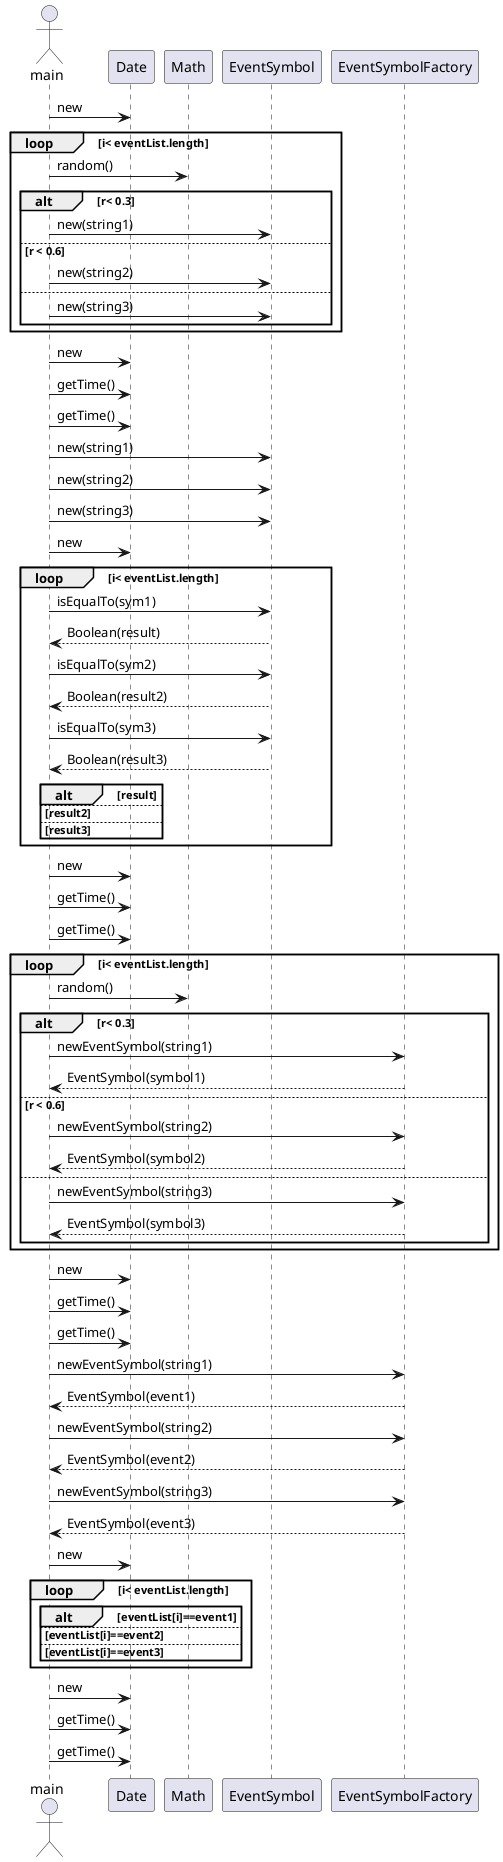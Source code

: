 @startuml

    actor main
	
	 main -> Date : new
     loop i< eventList.length
     	main -> Math : random()
     	alt r< 0.3	
            main -> EventSymbol : new(string1)
        else r < 0.6
             main -> EventSymbol : new(string2)
        else 
        	main -> EventSymbol : new(string3)
        end
      end
      main -> Date : new
      main -> Date : getTime()
      main -> Date : getTime()
      main -> EventSymbol : new(string1)
      main -> EventSymbol : new(string2)
      main -> EventSymbol : new(string3)
      main -> Date : new
   	  loop i< eventList.length
     	main -> EventSymbol : isEqualTo(sym1)
     	EventSymbol --> main : Boolean(result)
        main -> EventSymbol : isEqualTo(sym2)
	    EventSymbol --> main : Boolean(result2) 
	    main -> EventSymbol : isEqualTo(sym3)
	    EventSymbol --> main : Boolean(result3) 
     	alt result	
     		
        else result2
	    else result3
        	
        end
      end
      main -> Date : new
      main -> Date : getTime()
      main -> Date : getTime()
      loop i< eventList.length
       main -> Math : random()
     	alt r< 0.3	
            main -> EventSymbolFactory : newEventSymbol(string1)
            EventSymbolFactory --> main : EventSymbol(symbol1)
        else r < 0.6
              main -> EventSymbolFactory : newEventSymbol(string2)
              EventSymbolFactory --> main : EventSymbol(symbol2)
        else 
        	 main -> EventSymbolFactory : newEventSymbol(string3)
        	 EventSymbolFactory --> main : EventSymbol(symbol3)
        end
      end
      main -> Date : new
      main -> Date : getTime()
      main -> Date : getTime()
      main -> EventSymbolFactory : newEventSymbol(string1)
      EventSymbolFactory --> main : EventSymbol(event1) 
      main -> EventSymbolFactory : newEventSymbol(string2)
      EventSymbolFactory --> main : EventSymbol(event2)
      main -> EventSymbolFactory : newEventSymbol(string3)
      EventSymbolFactory --> main : EventSymbol(event3)
      main -> Date : new
      loop i< eventList.length
     	
     	alt eventList[i]==event1
     		
        else eventList[i]==event2
	    else eventList[i]==event3
	   	end
	   end
	  main -> Date : new 
      main -> Date : getTime()
      main -> Date : getTime()
 

@enduml